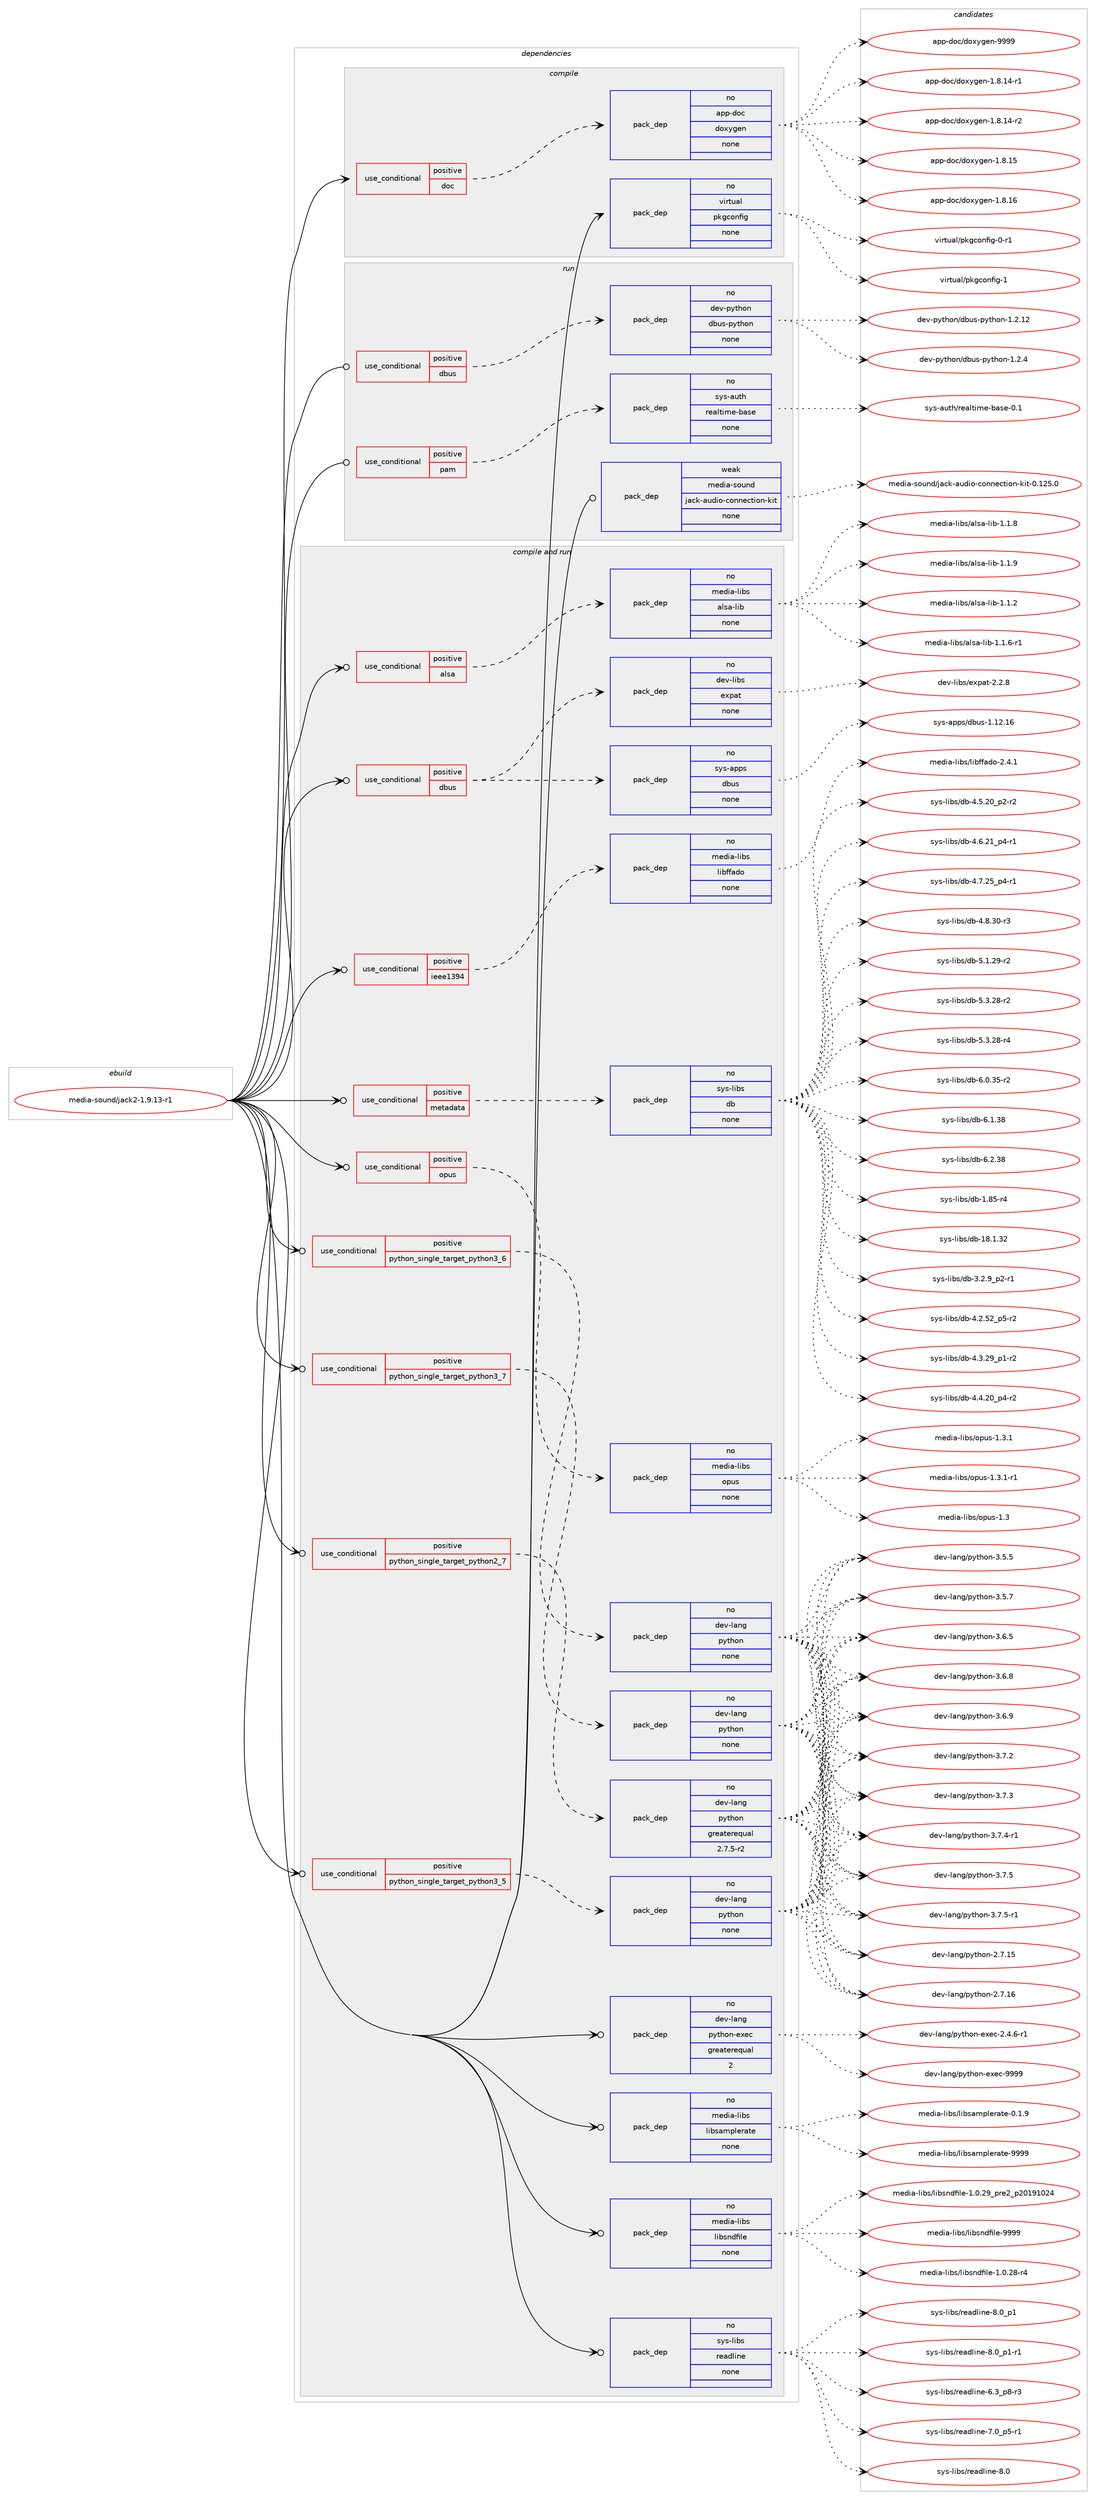 digraph prolog {

# *************
# Graph options
# *************

newrank=true;
concentrate=true;
compound=true;
graph [rankdir=LR,fontname=Helvetica,fontsize=10,ranksep=1.5];#, ranksep=2.5, nodesep=0.2];
edge  [arrowhead=vee];
node  [fontname=Helvetica,fontsize=10];

# **********
# The ebuild
# **********

subgraph cluster_leftcol {
color=gray;
rank=same;
label=<<i>ebuild</i>>;
id [label="media-sound/jack2-1.9.13-r1", color=red, width=4, href="../media-sound/jack2-1.9.13-r1.svg"];
}

# ****************
# The dependencies
# ****************

subgraph cluster_midcol {
color=gray;
label=<<i>dependencies</i>>;
subgraph cluster_compile {
fillcolor="#eeeeee";
style=filled;
label=<<i>compile</i>>;
subgraph cond194120 {
dependency799579 [label=<<TABLE BORDER="0" CELLBORDER="1" CELLSPACING="0" CELLPADDING="4"><TR><TD ROWSPAN="3" CELLPADDING="10">use_conditional</TD></TR><TR><TD>positive</TD></TR><TR><TD>doc</TD></TR></TABLE>>, shape=none, color=red];
subgraph pack591485 {
dependency799580 [label=<<TABLE BORDER="0" CELLBORDER="1" CELLSPACING="0" CELLPADDING="4" WIDTH="220"><TR><TD ROWSPAN="6" CELLPADDING="30">pack_dep</TD></TR><TR><TD WIDTH="110">no</TD></TR><TR><TD>app-doc</TD></TR><TR><TD>doxygen</TD></TR><TR><TD>none</TD></TR><TR><TD></TD></TR></TABLE>>, shape=none, color=blue];
}
dependency799579:e -> dependency799580:w [weight=20,style="dashed",arrowhead="vee"];
}
id:e -> dependency799579:w [weight=20,style="solid",arrowhead="vee"];
subgraph pack591486 {
dependency799581 [label=<<TABLE BORDER="0" CELLBORDER="1" CELLSPACING="0" CELLPADDING="4" WIDTH="220"><TR><TD ROWSPAN="6" CELLPADDING="30">pack_dep</TD></TR><TR><TD WIDTH="110">no</TD></TR><TR><TD>virtual</TD></TR><TR><TD>pkgconfig</TD></TR><TR><TD>none</TD></TR><TR><TD></TD></TR></TABLE>>, shape=none, color=blue];
}
id:e -> dependency799581:w [weight=20,style="solid",arrowhead="vee"];
}
subgraph cluster_compileandrun {
fillcolor="#eeeeee";
style=filled;
label=<<i>compile and run</i>>;
subgraph cond194121 {
dependency799582 [label=<<TABLE BORDER="0" CELLBORDER="1" CELLSPACING="0" CELLPADDING="4"><TR><TD ROWSPAN="3" CELLPADDING="10">use_conditional</TD></TR><TR><TD>positive</TD></TR><TR><TD>alsa</TD></TR></TABLE>>, shape=none, color=red];
subgraph pack591487 {
dependency799583 [label=<<TABLE BORDER="0" CELLBORDER="1" CELLSPACING="0" CELLPADDING="4" WIDTH="220"><TR><TD ROWSPAN="6" CELLPADDING="30">pack_dep</TD></TR><TR><TD WIDTH="110">no</TD></TR><TR><TD>media-libs</TD></TR><TR><TD>alsa-lib</TD></TR><TR><TD>none</TD></TR><TR><TD></TD></TR></TABLE>>, shape=none, color=blue];
}
dependency799582:e -> dependency799583:w [weight=20,style="dashed",arrowhead="vee"];
}
id:e -> dependency799582:w [weight=20,style="solid",arrowhead="odotvee"];
subgraph cond194122 {
dependency799584 [label=<<TABLE BORDER="0" CELLBORDER="1" CELLSPACING="0" CELLPADDING="4"><TR><TD ROWSPAN="3" CELLPADDING="10">use_conditional</TD></TR><TR><TD>positive</TD></TR><TR><TD>dbus</TD></TR></TABLE>>, shape=none, color=red];
subgraph pack591488 {
dependency799585 [label=<<TABLE BORDER="0" CELLBORDER="1" CELLSPACING="0" CELLPADDING="4" WIDTH="220"><TR><TD ROWSPAN="6" CELLPADDING="30">pack_dep</TD></TR><TR><TD WIDTH="110">no</TD></TR><TR><TD>dev-libs</TD></TR><TR><TD>expat</TD></TR><TR><TD>none</TD></TR><TR><TD></TD></TR></TABLE>>, shape=none, color=blue];
}
dependency799584:e -> dependency799585:w [weight=20,style="dashed",arrowhead="vee"];
subgraph pack591489 {
dependency799586 [label=<<TABLE BORDER="0" CELLBORDER="1" CELLSPACING="0" CELLPADDING="4" WIDTH="220"><TR><TD ROWSPAN="6" CELLPADDING="30">pack_dep</TD></TR><TR><TD WIDTH="110">no</TD></TR><TR><TD>sys-apps</TD></TR><TR><TD>dbus</TD></TR><TR><TD>none</TD></TR><TR><TD></TD></TR></TABLE>>, shape=none, color=blue];
}
dependency799584:e -> dependency799586:w [weight=20,style="dashed",arrowhead="vee"];
}
id:e -> dependency799584:w [weight=20,style="solid",arrowhead="odotvee"];
subgraph cond194123 {
dependency799587 [label=<<TABLE BORDER="0" CELLBORDER="1" CELLSPACING="0" CELLPADDING="4"><TR><TD ROWSPAN="3" CELLPADDING="10">use_conditional</TD></TR><TR><TD>positive</TD></TR><TR><TD>ieee1394</TD></TR></TABLE>>, shape=none, color=red];
subgraph pack591490 {
dependency799588 [label=<<TABLE BORDER="0" CELLBORDER="1" CELLSPACING="0" CELLPADDING="4" WIDTH="220"><TR><TD ROWSPAN="6" CELLPADDING="30">pack_dep</TD></TR><TR><TD WIDTH="110">no</TD></TR><TR><TD>media-libs</TD></TR><TR><TD>libffado</TD></TR><TR><TD>none</TD></TR><TR><TD></TD></TR></TABLE>>, shape=none, color=blue];
}
dependency799587:e -> dependency799588:w [weight=20,style="dashed",arrowhead="vee"];
}
id:e -> dependency799587:w [weight=20,style="solid",arrowhead="odotvee"];
subgraph cond194124 {
dependency799589 [label=<<TABLE BORDER="0" CELLBORDER="1" CELLSPACING="0" CELLPADDING="4"><TR><TD ROWSPAN="3" CELLPADDING="10">use_conditional</TD></TR><TR><TD>positive</TD></TR><TR><TD>metadata</TD></TR></TABLE>>, shape=none, color=red];
subgraph pack591491 {
dependency799590 [label=<<TABLE BORDER="0" CELLBORDER="1" CELLSPACING="0" CELLPADDING="4" WIDTH="220"><TR><TD ROWSPAN="6" CELLPADDING="30">pack_dep</TD></TR><TR><TD WIDTH="110">no</TD></TR><TR><TD>sys-libs</TD></TR><TR><TD>db</TD></TR><TR><TD>none</TD></TR><TR><TD></TD></TR></TABLE>>, shape=none, color=blue];
}
dependency799589:e -> dependency799590:w [weight=20,style="dashed",arrowhead="vee"];
}
id:e -> dependency799589:w [weight=20,style="solid",arrowhead="odotvee"];
subgraph cond194125 {
dependency799591 [label=<<TABLE BORDER="0" CELLBORDER="1" CELLSPACING="0" CELLPADDING="4"><TR><TD ROWSPAN="3" CELLPADDING="10">use_conditional</TD></TR><TR><TD>positive</TD></TR><TR><TD>opus</TD></TR></TABLE>>, shape=none, color=red];
subgraph pack591492 {
dependency799592 [label=<<TABLE BORDER="0" CELLBORDER="1" CELLSPACING="0" CELLPADDING="4" WIDTH="220"><TR><TD ROWSPAN="6" CELLPADDING="30">pack_dep</TD></TR><TR><TD WIDTH="110">no</TD></TR><TR><TD>media-libs</TD></TR><TR><TD>opus</TD></TR><TR><TD>none</TD></TR><TR><TD></TD></TR></TABLE>>, shape=none, color=blue];
}
dependency799591:e -> dependency799592:w [weight=20,style="dashed",arrowhead="vee"];
}
id:e -> dependency799591:w [weight=20,style="solid",arrowhead="odotvee"];
subgraph cond194126 {
dependency799593 [label=<<TABLE BORDER="0" CELLBORDER="1" CELLSPACING="0" CELLPADDING="4"><TR><TD ROWSPAN="3" CELLPADDING="10">use_conditional</TD></TR><TR><TD>positive</TD></TR><TR><TD>python_single_target_python2_7</TD></TR></TABLE>>, shape=none, color=red];
subgraph pack591493 {
dependency799594 [label=<<TABLE BORDER="0" CELLBORDER="1" CELLSPACING="0" CELLPADDING="4" WIDTH="220"><TR><TD ROWSPAN="6" CELLPADDING="30">pack_dep</TD></TR><TR><TD WIDTH="110">no</TD></TR><TR><TD>dev-lang</TD></TR><TR><TD>python</TD></TR><TR><TD>greaterequal</TD></TR><TR><TD>2.7.5-r2</TD></TR></TABLE>>, shape=none, color=blue];
}
dependency799593:e -> dependency799594:w [weight=20,style="dashed",arrowhead="vee"];
}
id:e -> dependency799593:w [weight=20,style="solid",arrowhead="odotvee"];
subgraph cond194127 {
dependency799595 [label=<<TABLE BORDER="0" CELLBORDER="1" CELLSPACING="0" CELLPADDING="4"><TR><TD ROWSPAN="3" CELLPADDING="10">use_conditional</TD></TR><TR><TD>positive</TD></TR><TR><TD>python_single_target_python3_5</TD></TR></TABLE>>, shape=none, color=red];
subgraph pack591494 {
dependency799596 [label=<<TABLE BORDER="0" CELLBORDER="1" CELLSPACING="0" CELLPADDING="4" WIDTH="220"><TR><TD ROWSPAN="6" CELLPADDING="30">pack_dep</TD></TR><TR><TD WIDTH="110">no</TD></TR><TR><TD>dev-lang</TD></TR><TR><TD>python</TD></TR><TR><TD>none</TD></TR><TR><TD></TD></TR></TABLE>>, shape=none, color=blue];
}
dependency799595:e -> dependency799596:w [weight=20,style="dashed",arrowhead="vee"];
}
id:e -> dependency799595:w [weight=20,style="solid",arrowhead="odotvee"];
subgraph cond194128 {
dependency799597 [label=<<TABLE BORDER="0" CELLBORDER="1" CELLSPACING="0" CELLPADDING="4"><TR><TD ROWSPAN="3" CELLPADDING="10">use_conditional</TD></TR><TR><TD>positive</TD></TR><TR><TD>python_single_target_python3_6</TD></TR></TABLE>>, shape=none, color=red];
subgraph pack591495 {
dependency799598 [label=<<TABLE BORDER="0" CELLBORDER="1" CELLSPACING="0" CELLPADDING="4" WIDTH="220"><TR><TD ROWSPAN="6" CELLPADDING="30">pack_dep</TD></TR><TR><TD WIDTH="110">no</TD></TR><TR><TD>dev-lang</TD></TR><TR><TD>python</TD></TR><TR><TD>none</TD></TR><TR><TD></TD></TR></TABLE>>, shape=none, color=blue];
}
dependency799597:e -> dependency799598:w [weight=20,style="dashed",arrowhead="vee"];
}
id:e -> dependency799597:w [weight=20,style="solid",arrowhead="odotvee"];
subgraph cond194129 {
dependency799599 [label=<<TABLE BORDER="0" CELLBORDER="1" CELLSPACING="0" CELLPADDING="4"><TR><TD ROWSPAN="3" CELLPADDING="10">use_conditional</TD></TR><TR><TD>positive</TD></TR><TR><TD>python_single_target_python3_7</TD></TR></TABLE>>, shape=none, color=red];
subgraph pack591496 {
dependency799600 [label=<<TABLE BORDER="0" CELLBORDER="1" CELLSPACING="0" CELLPADDING="4" WIDTH="220"><TR><TD ROWSPAN="6" CELLPADDING="30">pack_dep</TD></TR><TR><TD WIDTH="110">no</TD></TR><TR><TD>dev-lang</TD></TR><TR><TD>python</TD></TR><TR><TD>none</TD></TR><TR><TD></TD></TR></TABLE>>, shape=none, color=blue];
}
dependency799599:e -> dependency799600:w [weight=20,style="dashed",arrowhead="vee"];
}
id:e -> dependency799599:w [weight=20,style="solid",arrowhead="odotvee"];
subgraph pack591497 {
dependency799601 [label=<<TABLE BORDER="0" CELLBORDER="1" CELLSPACING="0" CELLPADDING="4" WIDTH="220"><TR><TD ROWSPAN="6" CELLPADDING="30">pack_dep</TD></TR><TR><TD WIDTH="110">no</TD></TR><TR><TD>dev-lang</TD></TR><TR><TD>python-exec</TD></TR><TR><TD>greaterequal</TD></TR><TR><TD>2</TD></TR></TABLE>>, shape=none, color=blue];
}
id:e -> dependency799601:w [weight=20,style="solid",arrowhead="odotvee"];
subgraph pack591498 {
dependency799602 [label=<<TABLE BORDER="0" CELLBORDER="1" CELLSPACING="0" CELLPADDING="4" WIDTH="220"><TR><TD ROWSPAN="6" CELLPADDING="30">pack_dep</TD></TR><TR><TD WIDTH="110">no</TD></TR><TR><TD>media-libs</TD></TR><TR><TD>libsamplerate</TD></TR><TR><TD>none</TD></TR><TR><TD></TD></TR></TABLE>>, shape=none, color=blue];
}
id:e -> dependency799602:w [weight=20,style="solid",arrowhead="odotvee"];
subgraph pack591499 {
dependency799603 [label=<<TABLE BORDER="0" CELLBORDER="1" CELLSPACING="0" CELLPADDING="4" WIDTH="220"><TR><TD ROWSPAN="6" CELLPADDING="30">pack_dep</TD></TR><TR><TD WIDTH="110">no</TD></TR><TR><TD>media-libs</TD></TR><TR><TD>libsndfile</TD></TR><TR><TD>none</TD></TR><TR><TD></TD></TR></TABLE>>, shape=none, color=blue];
}
id:e -> dependency799603:w [weight=20,style="solid",arrowhead="odotvee"];
subgraph pack591500 {
dependency799604 [label=<<TABLE BORDER="0" CELLBORDER="1" CELLSPACING="0" CELLPADDING="4" WIDTH="220"><TR><TD ROWSPAN="6" CELLPADDING="30">pack_dep</TD></TR><TR><TD WIDTH="110">no</TD></TR><TR><TD>sys-libs</TD></TR><TR><TD>readline</TD></TR><TR><TD>none</TD></TR><TR><TD></TD></TR></TABLE>>, shape=none, color=blue];
}
id:e -> dependency799604:w [weight=20,style="solid",arrowhead="odotvee"];
}
subgraph cluster_run {
fillcolor="#eeeeee";
style=filled;
label=<<i>run</i>>;
subgraph cond194130 {
dependency799605 [label=<<TABLE BORDER="0" CELLBORDER="1" CELLSPACING="0" CELLPADDING="4"><TR><TD ROWSPAN="3" CELLPADDING="10">use_conditional</TD></TR><TR><TD>positive</TD></TR><TR><TD>dbus</TD></TR></TABLE>>, shape=none, color=red];
subgraph pack591501 {
dependency799606 [label=<<TABLE BORDER="0" CELLBORDER="1" CELLSPACING="0" CELLPADDING="4" WIDTH="220"><TR><TD ROWSPAN="6" CELLPADDING="30">pack_dep</TD></TR><TR><TD WIDTH="110">no</TD></TR><TR><TD>dev-python</TD></TR><TR><TD>dbus-python</TD></TR><TR><TD>none</TD></TR><TR><TD></TD></TR></TABLE>>, shape=none, color=blue];
}
dependency799605:e -> dependency799606:w [weight=20,style="dashed",arrowhead="vee"];
}
id:e -> dependency799605:w [weight=20,style="solid",arrowhead="odot"];
subgraph cond194131 {
dependency799607 [label=<<TABLE BORDER="0" CELLBORDER="1" CELLSPACING="0" CELLPADDING="4"><TR><TD ROWSPAN="3" CELLPADDING="10">use_conditional</TD></TR><TR><TD>positive</TD></TR><TR><TD>pam</TD></TR></TABLE>>, shape=none, color=red];
subgraph pack591502 {
dependency799608 [label=<<TABLE BORDER="0" CELLBORDER="1" CELLSPACING="0" CELLPADDING="4" WIDTH="220"><TR><TD ROWSPAN="6" CELLPADDING="30">pack_dep</TD></TR><TR><TD WIDTH="110">no</TD></TR><TR><TD>sys-auth</TD></TR><TR><TD>realtime-base</TD></TR><TR><TD>none</TD></TR><TR><TD></TD></TR></TABLE>>, shape=none, color=blue];
}
dependency799607:e -> dependency799608:w [weight=20,style="dashed",arrowhead="vee"];
}
id:e -> dependency799607:w [weight=20,style="solid",arrowhead="odot"];
subgraph pack591503 {
dependency799609 [label=<<TABLE BORDER="0" CELLBORDER="1" CELLSPACING="0" CELLPADDING="4" WIDTH="220"><TR><TD ROWSPAN="6" CELLPADDING="30">pack_dep</TD></TR><TR><TD WIDTH="110">weak</TD></TR><TR><TD>media-sound</TD></TR><TR><TD>jack-audio-connection-kit</TD></TR><TR><TD>none</TD></TR><TR><TD></TD></TR></TABLE>>, shape=none, color=blue];
}
id:e -> dependency799609:w [weight=20,style="solid",arrowhead="odot"];
}
}

# **************
# The candidates
# **************

subgraph cluster_choices {
rank=same;
color=gray;
label=<<i>candidates</i>>;

subgraph choice591485 {
color=black;
nodesep=1;
choice97112112451001119947100111120121103101110454946564649524511449 [label="app-doc/doxygen-1.8.14-r1", color=red, width=4,href="../app-doc/doxygen-1.8.14-r1.svg"];
choice97112112451001119947100111120121103101110454946564649524511450 [label="app-doc/doxygen-1.8.14-r2", color=red, width=4,href="../app-doc/doxygen-1.8.14-r2.svg"];
choice9711211245100111994710011112012110310111045494656464953 [label="app-doc/doxygen-1.8.15", color=red, width=4,href="../app-doc/doxygen-1.8.15.svg"];
choice9711211245100111994710011112012110310111045494656464954 [label="app-doc/doxygen-1.8.16", color=red, width=4,href="../app-doc/doxygen-1.8.16.svg"];
choice971121124510011199471001111201211031011104557575757 [label="app-doc/doxygen-9999", color=red, width=4,href="../app-doc/doxygen-9999.svg"];
dependency799580:e -> choice97112112451001119947100111120121103101110454946564649524511449:w [style=dotted,weight="100"];
dependency799580:e -> choice97112112451001119947100111120121103101110454946564649524511450:w [style=dotted,weight="100"];
dependency799580:e -> choice9711211245100111994710011112012110310111045494656464953:w [style=dotted,weight="100"];
dependency799580:e -> choice9711211245100111994710011112012110310111045494656464954:w [style=dotted,weight="100"];
dependency799580:e -> choice971121124510011199471001111201211031011104557575757:w [style=dotted,weight="100"];
}
subgraph choice591486 {
color=black;
nodesep=1;
choice11810511411611797108471121071039911111010210510345484511449 [label="virtual/pkgconfig-0-r1", color=red, width=4,href="../virtual/pkgconfig-0-r1.svg"];
choice1181051141161179710847112107103991111101021051034549 [label="virtual/pkgconfig-1", color=red, width=4,href="../virtual/pkgconfig-1.svg"];
dependency799581:e -> choice11810511411611797108471121071039911111010210510345484511449:w [style=dotted,weight="100"];
dependency799581:e -> choice1181051141161179710847112107103991111101021051034549:w [style=dotted,weight="100"];
}
subgraph choice591487 {
color=black;
nodesep=1;
choice1091011001059745108105981154797108115974510810598454946494650 [label="media-libs/alsa-lib-1.1.2", color=red, width=4,href="../media-libs/alsa-lib-1.1.2.svg"];
choice10910110010597451081059811547971081159745108105984549464946544511449 [label="media-libs/alsa-lib-1.1.6-r1", color=red, width=4,href="../media-libs/alsa-lib-1.1.6-r1.svg"];
choice1091011001059745108105981154797108115974510810598454946494656 [label="media-libs/alsa-lib-1.1.8", color=red, width=4,href="../media-libs/alsa-lib-1.1.8.svg"];
choice1091011001059745108105981154797108115974510810598454946494657 [label="media-libs/alsa-lib-1.1.9", color=red, width=4,href="../media-libs/alsa-lib-1.1.9.svg"];
dependency799583:e -> choice1091011001059745108105981154797108115974510810598454946494650:w [style=dotted,weight="100"];
dependency799583:e -> choice10910110010597451081059811547971081159745108105984549464946544511449:w [style=dotted,weight="100"];
dependency799583:e -> choice1091011001059745108105981154797108115974510810598454946494656:w [style=dotted,weight="100"];
dependency799583:e -> choice1091011001059745108105981154797108115974510810598454946494657:w [style=dotted,weight="100"];
}
subgraph choice591488 {
color=black;
nodesep=1;
choice10010111845108105981154710112011297116455046504656 [label="dev-libs/expat-2.2.8", color=red, width=4,href="../dev-libs/expat-2.2.8.svg"];
dependency799585:e -> choice10010111845108105981154710112011297116455046504656:w [style=dotted,weight="100"];
}
subgraph choice591489 {
color=black;
nodesep=1;
choice115121115459711211211547100981171154549464950464954 [label="sys-apps/dbus-1.12.16", color=red, width=4,href="../sys-apps/dbus-1.12.16.svg"];
dependency799586:e -> choice115121115459711211211547100981171154549464950464954:w [style=dotted,weight="100"];
}
subgraph choice591490 {
color=black;
nodesep=1;
choice109101100105974510810598115471081059810210297100111455046524649 [label="media-libs/libffado-2.4.1", color=red, width=4,href="../media-libs/libffado-2.4.1.svg"];
dependency799588:e -> choice109101100105974510810598115471081059810210297100111455046524649:w [style=dotted,weight="100"];
}
subgraph choice591491 {
color=black;
nodesep=1;
choice1151211154510810598115471009845494656534511452 [label="sys-libs/db-1.85-r4", color=red, width=4,href="../sys-libs/db-1.85-r4.svg"];
choice115121115451081059811547100984549564649465150 [label="sys-libs/db-18.1.32", color=red, width=4,href="../sys-libs/db-18.1.32.svg"];
choice1151211154510810598115471009845514650465795112504511449 [label="sys-libs/db-3.2.9_p2-r1", color=red, width=4,href="../sys-libs/db-3.2.9_p2-r1.svg"];
choice115121115451081059811547100984552465046535095112534511450 [label="sys-libs/db-4.2.52_p5-r2", color=red, width=4,href="../sys-libs/db-4.2.52_p5-r2.svg"];
choice115121115451081059811547100984552465146505795112494511450 [label="sys-libs/db-4.3.29_p1-r2", color=red, width=4,href="../sys-libs/db-4.3.29_p1-r2.svg"];
choice115121115451081059811547100984552465246504895112524511450 [label="sys-libs/db-4.4.20_p4-r2", color=red, width=4,href="../sys-libs/db-4.4.20_p4-r2.svg"];
choice115121115451081059811547100984552465346504895112504511450 [label="sys-libs/db-4.5.20_p2-r2", color=red, width=4,href="../sys-libs/db-4.5.20_p2-r2.svg"];
choice115121115451081059811547100984552465446504995112524511449 [label="sys-libs/db-4.6.21_p4-r1", color=red, width=4,href="../sys-libs/db-4.6.21_p4-r1.svg"];
choice115121115451081059811547100984552465546505395112524511449 [label="sys-libs/db-4.7.25_p4-r1", color=red, width=4,href="../sys-libs/db-4.7.25_p4-r1.svg"];
choice11512111545108105981154710098455246564651484511451 [label="sys-libs/db-4.8.30-r3", color=red, width=4,href="../sys-libs/db-4.8.30-r3.svg"];
choice11512111545108105981154710098455346494650574511450 [label="sys-libs/db-5.1.29-r2", color=red, width=4,href="../sys-libs/db-5.1.29-r2.svg"];
choice11512111545108105981154710098455346514650564511450 [label="sys-libs/db-5.3.28-r2", color=red, width=4,href="../sys-libs/db-5.3.28-r2.svg"];
choice11512111545108105981154710098455346514650564511452 [label="sys-libs/db-5.3.28-r4", color=red, width=4,href="../sys-libs/db-5.3.28-r4.svg"];
choice11512111545108105981154710098455446484651534511450 [label="sys-libs/db-6.0.35-r2", color=red, width=4,href="../sys-libs/db-6.0.35-r2.svg"];
choice1151211154510810598115471009845544649465156 [label="sys-libs/db-6.1.38", color=red, width=4,href="../sys-libs/db-6.1.38.svg"];
choice1151211154510810598115471009845544650465156 [label="sys-libs/db-6.2.38", color=red, width=4,href="../sys-libs/db-6.2.38.svg"];
dependency799590:e -> choice1151211154510810598115471009845494656534511452:w [style=dotted,weight="100"];
dependency799590:e -> choice115121115451081059811547100984549564649465150:w [style=dotted,weight="100"];
dependency799590:e -> choice1151211154510810598115471009845514650465795112504511449:w [style=dotted,weight="100"];
dependency799590:e -> choice115121115451081059811547100984552465046535095112534511450:w [style=dotted,weight="100"];
dependency799590:e -> choice115121115451081059811547100984552465146505795112494511450:w [style=dotted,weight="100"];
dependency799590:e -> choice115121115451081059811547100984552465246504895112524511450:w [style=dotted,weight="100"];
dependency799590:e -> choice115121115451081059811547100984552465346504895112504511450:w [style=dotted,weight="100"];
dependency799590:e -> choice115121115451081059811547100984552465446504995112524511449:w [style=dotted,weight="100"];
dependency799590:e -> choice115121115451081059811547100984552465546505395112524511449:w [style=dotted,weight="100"];
dependency799590:e -> choice11512111545108105981154710098455246564651484511451:w [style=dotted,weight="100"];
dependency799590:e -> choice11512111545108105981154710098455346494650574511450:w [style=dotted,weight="100"];
dependency799590:e -> choice11512111545108105981154710098455346514650564511450:w [style=dotted,weight="100"];
dependency799590:e -> choice11512111545108105981154710098455346514650564511452:w [style=dotted,weight="100"];
dependency799590:e -> choice11512111545108105981154710098455446484651534511450:w [style=dotted,weight="100"];
dependency799590:e -> choice1151211154510810598115471009845544649465156:w [style=dotted,weight="100"];
dependency799590:e -> choice1151211154510810598115471009845544650465156:w [style=dotted,weight="100"];
}
subgraph choice591492 {
color=black;
nodesep=1;
choice1091011001059745108105981154711111211711545494651 [label="media-libs/opus-1.3", color=red, width=4,href="../media-libs/opus-1.3.svg"];
choice10910110010597451081059811547111112117115454946514649 [label="media-libs/opus-1.3.1", color=red, width=4,href="../media-libs/opus-1.3.1.svg"];
choice109101100105974510810598115471111121171154549465146494511449 [label="media-libs/opus-1.3.1-r1", color=red, width=4,href="../media-libs/opus-1.3.1-r1.svg"];
dependency799592:e -> choice1091011001059745108105981154711111211711545494651:w [style=dotted,weight="100"];
dependency799592:e -> choice10910110010597451081059811547111112117115454946514649:w [style=dotted,weight="100"];
dependency799592:e -> choice109101100105974510810598115471111121171154549465146494511449:w [style=dotted,weight="100"];
}
subgraph choice591493 {
color=black;
nodesep=1;
choice10010111845108971101034711212111610411111045504655464953 [label="dev-lang/python-2.7.15", color=red, width=4,href="../dev-lang/python-2.7.15.svg"];
choice10010111845108971101034711212111610411111045504655464954 [label="dev-lang/python-2.7.16", color=red, width=4,href="../dev-lang/python-2.7.16.svg"];
choice100101118451089711010347112121116104111110455146534653 [label="dev-lang/python-3.5.5", color=red, width=4,href="../dev-lang/python-3.5.5.svg"];
choice100101118451089711010347112121116104111110455146534655 [label="dev-lang/python-3.5.7", color=red, width=4,href="../dev-lang/python-3.5.7.svg"];
choice100101118451089711010347112121116104111110455146544653 [label="dev-lang/python-3.6.5", color=red, width=4,href="../dev-lang/python-3.6.5.svg"];
choice100101118451089711010347112121116104111110455146544656 [label="dev-lang/python-3.6.8", color=red, width=4,href="../dev-lang/python-3.6.8.svg"];
choice100101118451089711010347112121116104111110455146544657 [label="dev-lang/python-3.6.9", color=red, width=4,href="../dev-lang/python-3.6.9.svg"];
choice100101118451089711010347112121116104111110455146554650 [label="dev-lang/python-3.7.2", color=red, width=4,href="../dev-lang/python-3.7.2.svg"];
choice100101118451089711010347112121116104111110455146554651 [label="dev-lang/python-3.7.3", color=red, width=4,href="../dev-lang/python-3.7.3.svg"];
choice1001011184510897110103471121211161041111104551465546524511449 [label="dev-lang/python-3.7.4-r1", color=red, width=4,href="../dev-lang/python-3.7.4-r1.svg"];
choice100101118451089711010347112121116104111110455146554653 [label="dev-lang/python-3.7.5", color=red, width=4,href="../dev-lang/python-3.7.5.svg"];
choice1001011184510897110103471121211161041111104551465546534511449 [label="dev-lang/python-3.7.5-r1", color=red, width=4,href="../dev-lang/python-3.7.5-r1.svg"];
dependency799594:e -> choice10010111845108971101034711212111610411111045504655464953:w [style=dotted,weight="100"];
dependency799594:e -> choice10010111845108971101034711212111610411111045504655464954:w [style=dotted,weight="100"];
dependency799594:e -> choice100101118451089711010347112121116104111110455146534653:w [style=dotted,weight="100"];
dependency799594:e -> choice100101118451089711010347112121116104111110455146534655:w [style=dotted,weight="100"];
dependency799594:e -> choice100101118451089711010347112121116104111110455146544653:w [style=dotted,weight="100"];
dependency799594:e -> choice100101118451089711010347112121116104111110455146544656:w [style=dotted,weight="100"];
dependency799594:e -> choice100101118451089711010347112121116104111110455146544657:w [style=dotted,weight="100"];
dependency799594:e -> choice100101118451089711010347112121116104111110455146554650:w [style=dotted,weight="100"];
dependency799594:e -> choice100101118451089711010347112121116104111110455146554651:w [style=dotted,weight="100"];
dependency799594:e -> choice1001011184510897110103471121211161041111104551465546524511449:w [style=dotted,weight="100"];
dependency799594:e -> choice100101118451089711010347112121116104111110455146554653:w [style=dotted,weight="100"];
dependency799594:e -> choice1001011184510897110103471121211161041111104551465546534511449:w [style=dotted,weight="100"];
}
subgraph choice591494 {
color=black;
nodesep=1;
choice10010111845108971101034711212111610411111045504655464953 [label="dev-lang/python-2.7.15", color=red, width=4,href="../dev-lang/python-2.7.15.svg"];
choice10010111845108971101034711212111610411111045504655464954 [label="dev-lang/python-2.7.16", color=red, width=4,href="../dev-lang/python-2.7.16.svg"];
choice100101118451089711010347112121116104111110455146534653 [label="dev-lang/python-3.5.5", color=red, width=4,href="../dev-lang/python-3.5.5.svg"];
choice100101118451089711010347112121116104111110455146534655 [label="dev-lang/python-3.5.7", color=red, width=4,href="../dev-lang/python-3.5.7.svg"];
choice100101118451089711010347112121116104111110455146544653 [label="dev-lang/python-3.6.5", color=red, width=4,href="../dev-lang/python-3.6.5.svg"];
choice100101118451089711010347112121116104111110455146544656 [label="dev-lang/python-3.6.8", color=red, width=4,href="../dev-lang/python-3.6.8.svg"];
choice100101118451089711010347112121116104111110455146544657 [label="dev-lang/python-3.6.9", color=red, width=4,href="../dev-lang/python-3.6.9.svg"];
choice100101118451089711010347112121116104111110455146554650 [label="dev-lang/python-3.7.2", color=red, width=4,href="../dev-lang/python-3.7.2.svg"];
choice100101118451089711010347112121116104111110455146554651 [label="dev-lang/python-3.7.3", color=red, width=4,href="../dev-lang/python-3.7.3.svg"];
choice1001011184510897110103471121211161041111104551465546524511449 [label="dev-lang/python-3.7.4-r1", color=red, width=4,href="../dev-lang/python-3.7.4-r1.svg"];
choice100101118451089711010347112121116104111110455146554653 [label="dev-lang/python-3.7.5", color=red, width=4,href="../dev-lang/python-3.7.5.svg"];
choice1001011184510897110103471121211161041111104551465546534511449 [label="dev-lang/python-3.7.5-r1", color=red, width=4,href="../dev-lang/python-3.7.5-r1.svg"];
dependency799596:e -> choice10010111845108971101034711212111610411111045504655464953:w [style=dotted,weight="100"];
dependency799596:e -> choice10010111845108971101034711212111610411111045504655464954:w [style=dotted,weight="100"];
dependency799596:e -> choice100101118451089711010347112121116104111110455146534653:w [style=dotted,weight="100"];
dependency799596:e -> choice100101118451089711010347112121116104111110455146534655:w [style=dotted,weight="100"];
dependency799596:e -> choice100101118451089711010347112121116104111110455146544653:w [style=dotted,weight="100"];
dependency799596:e -> choice100101118451089711010347112121116104111110455146544656:w [style=dotted,weight="100"];
dependency799596:e -> choice100101118451089711010347112121116104111110455146544657:w [style=dotted,weight="100"];
dependency799596:e -> choice100101118451089711010347112121116104111110455146554650:w [style=dotted,weight="100"];
dependency799596:e -> choice100101118451089711010347112121116104111110455146554651:w [style=dotted,weight="100"];
dependency799596:e -> choice1001011184510897110103471121211161041111104551465546524511449:w [style=dotted,weight="100"];
dependency799596:e -> choice100101118451089711010347112121116104111110455146554653:w [style=dotted,weight="100"];
dependency799596:e -> choice1001011184510897110103471121211161041111104551465546534511449:w [style=dotted,weight="100"];
}
subgraph choice591495 {
color=black;
nodesep=1;
choice10010111845108971101034711212111610411111045504655464953 [label="dev-lang/python-2.7.15", color=red, width=4,href="../dev-lang/python-2.7.15.svg"];
choice10010111845108971101034711212111610411111045504655464954 [label="dev-lang/python-2.7.16", color=red, width=4,href="../dev-lang/python-2.7.16.svg"];
choice100101118451089711010347112121116104111110455146534653 [label="dev-lang/python-3.5.5", color=red, width=4,href="../dev-lang/python-3.5.5.svg"];
choice100101118451089711010347112121116104111110455146534655 [label="dev-lang/python-3.5.7", color=red, width=4,href="../dev-lang/python-3.5.7.svg"];
choice100101118451089711010347112121116104111110455146544653 [label="dev-lang/python-3.6.5", color=red, width=4,href="../dev-lang/python-3.6.5.svg"];
choice100101118451089711010347112121116104111110455146544656 [label="dev-lang/python-3.6.8", color=red, width=4,href="../dev-lang/python-3.6.8.svg"];
choice100101118451089711010347112121116104111110455146544657 [label="dev-lang/python-3.6.9", color=red, width=4,href="../dev-lang/python-3.6.9.svg"];
choice100101118451089711010347112121116104111110455146554650 [label="dev-lang/python-3.7.2", color=red, width=4,href="../dev-lang/python-3.7.2.svg"];
choice100101118451089711010347112121116104111110455146554651 [label="dev-lang/python-3.7.3", color=red, width=4,href="../dev-lang/python-3.7.3.svg"];
choice1001011184510897110103471121211161041111104551465546524511449 [label="dev-lang/python-3.7.4-r1", color=red, width=4,href="../dev-lang/python-3.7.4-r1.svg"];
choice100101118451089711010347112121116104111110455146554653 [label="dev-lang/python-3.7.5", color=red, width=4,href="../dev-lang/python-3.7.5.svg"];
choice1001011184510897110103471121211161041111104551465546534511449 [label="dev-lang/python-3.7.5-r1", color=red, width=4,href="../dev-lang/python-3.7.5-r1.svg"];
dependency799598:e -> choice10010111845108971101034711212111610411111045504655464953:w [style=dotted,weight="100"];
dependency799598:e -> choice10010111845108971101034711212111610411111045504655464954:w [style=dotted,weight="100"];
dependency799598:e -> choice100101118451089711010347112121116104111110455146534653:w [style=dotted,weight="100"];
dependency799598:e -> choice100101118451089711010347112121116104111110455146534655:w [style=dotted,weight="100"];
dependency799598:e -> choice100101118451089711010347112121116104111110455146544653:w [style=dotted,weight="100"];
dependency799598:e -> choice100101118451089711010347112121116104111110455146544656:w [style=dotted,weight="100"];
dependency799598:e -> choice100101118451089711010347112121116104111110455146544657:w [style=dotted,weight="100"];
dependency799598:e -> choice100101118451089711010347112121116104111110455146554650:w [style=dotted,weight="100"];
dependency799598:e -> choice100101118451089711010347112121116104111110455146554651:w [style=dotted,weight="100"];
dependency799598:e -> choice1001011184510897110103471121211161041111104551465546524511449:w [style=dotted,weight="100"];
dependency799598:e -> choice100101118451089711010347112121116104111110455146554653:w [style=dotted,weight="100"];
dependency799598:e -> choice1001011184510897110103471121211161041111104551465546534511449:w [style=dotted,weight="100"];
}
subgraph choice591496 {
color=black;
nodesep=1;
choice10010111845108971101034711212111610411111045504655464953 [label="dev-lang/python-2.7.15", color=red, width=4,href="../dev-lang/python-2.7.15.svg"];
choice10010111845108971101034711212111610411111045504655464954 [label="dev-lang/python-2.7.16", color=red, width=4,href="../dev-lang/python-2.7.16.svg"];
choice100101118451089711010347112121116104111110455146534653 [label="dev-lang/python-3.5.5", color=red, width=4,href="../dev-lang/python-3.5.5.svg"];
choice100101118451089711010347112121116104111110455146534655 [label="dev-lang/python-3.5.7", color=red, width=4,href="../dev-lang/python-3.5.7.svg"];
choice100101118451089711010347112121116104111110455146544653 [label="dev-lang/python-3.6.5", color=red, width=4,href="../dev-lang/python-3.6.5.svg"];
choice100101118451089711010347112121116104111110455146544656 [label="dev-lang/python-3.6.8", color=red, width=4,href="../dev-lang/python-3.6.8.svg"];
choice100101118451089711010347112121116104111110455146544657 [label="dev-lang/python-3.6.9", color=red, width=4,href="../dev-lang/python-3.6.9.svg"];
choice100101118451089711010347112121116104111110455146554650 [label="dev-lang/python-3.7.2", color=red, width=4,href="../dev-lang/python-3.7.2.svg"];
choice100101118451089711010347112121116104111110455146554651 [label="dev-lang/python-3.7.3", color=red, width=4,href="../dev-lang/python-3.7.3.svg"];
choice1001011184510897110103471121211161041111104551465546524511449 [label="dev-lang/python-3.7.4-r1", color=red, width=4,href="../dev-lang/python-3.7.4-r1.svg"];
choice100101118451089711010347112121116104111110455146554653 [label="dev-lang/python-3.7.5", color=red, width=4,href="../dev-lang/python-3.7.5.svg"];
choice1001011184510897110103471121211161041111104551465546534511449 [label="dev-lang/python-3.7.5-r1", color=red, width=4,href="../dev-lang/python-3.7.5-r1.svg"];
dependency799600:e -> choice10010111845108971101034711212111610411111045504655464953:w [style=dotted,weight="100"];
dependency799600:e -> choice10010111845108971101034711212111610411111045504655464954:w [style=dotted,weight="100"];
dependency799600:e -> choice100101118451089711010347112121116104111110455146534653:w [style=dotted,weight="100"];
dependency799600:e -> choice100101118451089711010347112121116104111110455146534655:w [style=dotted,weight="100"];
dependency799600:e -> choice100101118451089711010347112121116104111110455146544653:w [style=dotted,weight="100"];
dependency799600:e -> choice100101118451089711010347112121116104111110455146544656:w [style=dotted,weight="100"];
dependency799600:e -> choice100101118451089711010347112121116104111110455146544657:w [style=dotted,weight="100"];
dependency799600:e -> choice100101118451089711010347112121116104111110455146554650:w [style=dotted,weight="100"];
dependency799600:e -> choice100101118451089711010347112121116104111110455146554651:w [style=dotted,weight="100"];
dependency799600:e -> choice1001011184510897110103471121211161041111104551465546524511449:w [style=dotted,weight="100"];
dependency799600:e -> choice100101118451089711010347112121116104111110455146554653:w [style=dotted,weight="100"];
dependency799600:e -> choice1001011184510897110103471121211161041111104551465546534511449:w [style=dotted,weight="100"];
}
subgraph choice591497 {
color=black;
nodesep=1;
choice10010111845108971101034711212111610411111045101120101994550465246544511449 [label="dev-lang/python-exec-2.4.6-r1", color=red, width=4,href="../dev-lang/python-exec-2.4.6-r1.svg"];
choice10010111845108971101034711212111610411111045101120101994557575757 [label="dev-lang/python-exec-9999", color=red, width=4,href="../dev-lang/python-exec-9999.svg"];
dependency799601:e -> choice10010111845108971101034711212111610411111045101120101994550465246544511449:w [style=dotted,weight="100"];
dependency799601:e -> choice10010111845108971101034711212111610411111045101120101994557575757:w [style=dotted,weight="100"];
}
subgraph choice591498 {
color=black;
nodesep=1;
choice10910110010597451081059811547108105981159710911210810111497116101454846494657 [label="media-libs/libsamplerate-0.1.9", color=red, width=4,href="../media-libs/libsamplerate-0.1.9.svg"];
choice109101100105974510810598115471081059811597109112108101114971161014557575757 [label="media-libs/libsamplerate-9999", color=red, width=4,href="../media-libs/libsamplerate-9999.svg"];
dependency799602:e -> choice10910110010597451081059811547108105981159710911210810111497116101454846494657:w [style=dotted,weight="100"];
dependency799602:e -> choice109101100105974510810598115471081059811597109112108101114971161014557575757:w [style=dotted,weight="100"];
}
subgraph choice591499 {
color=black;
nodesep=1;
choice1091011001059745108105981154710810598115110100102105108101454946484650564511452 [label="media-libs/libsndfile-1.0.28-r4", color=red, width=4,href="../media-libs/libsndfile-1.0.28-r4.svg"];
choice1091011001059745108105981154710810598115110100102105108101454946484650579511211410150951125048495749485052 [label="media-libs/libsndfile-1.0.29_pre2_p20191024", color=red, width=4,href="../media-libs/libsndfile-1.0.29_pre2_p20191024.svg"];
choice10910110010597451081059811547108105981151101001021051081014557575757 [label="media-libs/libsndfile-9999", color=red, width=4,href="../media-libs/libsndfile-9999.svg"];
dependency799603:e -> choice1091011001059745108105981154710810598115110100102105108101454946484650564511452:w [style=dotted,weight="100"];
dependency799603:e -> choice1091011001059745108105981154710810598115110100102105108101454946484650579511211410150951125048495749485052:w [style=dotted,weight="100"];
dependency799603:e -> choice10910110010597451081059811547108105981151101001021051081014557575757:w [style=dotted,weight="100"];
}
subgraph choice591500 {
color=black;
nodesep=1;
choice115121115451081059811547114101971001081051101014554465195112564511451 [label="sys-libs/readline-6.3_p8-r3", color=red, width=4,href="../sys-libs/readline-6.3_p8-r3.svg"];
choice115121115451081059811547114101971001081051101014555464895112534511449 [label="sys-libs/readline-7.0_p5-r1", color=red, width=4,href="../sys-libs/readline-7.0_p5-r1.svg"];
choice1151211154510810598115471141019710010810511010145564648 [label="sys-libs/readline-8.0", color=red, width=4,href="../sys-libs/readline-8.0.svg"];
choice11512111545108105981154711410197100108105110101455646489511249 [label="sys-libs/readline-8.0_p1", color=red, width=4,href="../sys-libs/readline-8.0_p1.svg"];
choice115121115451081059811547114101971001081051101014556464895112494511449 [label="sys-libs/readline-8.0_p1-r1", color=red, width=4,href="../sys-libs/readline-8.0_p1-r1.svg"];
dependency799604:e -> choice115121115451081059811547114101971001081051101014554465195112564511451:w [style=dotted,weight="100"];
dependency799604:e -> choice115121115451081059811547114101971001081051101014555464895112534511449:w [style=dotted,weight="100"];
dependency799604:e -> choice1151211154510810598115471141019710010810511010145564648:w [style=dotted,weight="100"];
dependency799604:e -> choice11512111545108105981154711410197100108105110101455646489511249:w [style=dotted,weight="100"];
dependency799604:e -> choice115121115451081059811547114101971001081051101014556464895112494511449:w [style=dotted,weight="100"];
}
subgraph choice591501 {
color=black;
nodesep=1;
choice1001011184511212111610411111047100981171154511212111610411111045494650464950 [label="dev-python/dbus-python-1.2.12", color=red, width=4,href="../dev-python/dbus-python-1.2.12.svg"];
choice10010111845112121116104111110471009811711545112121116104111110454946504652 [label="dev-python/dbus-python-1.2.4", color=red, width=4,href="../dev-python/dbus-python-1.2.4.svg"];
dependency799606:e -> choice1001011184511212111610411111047100981171154511212111610411111045494650464950:w [style=dotted,weight="100"];
dependency799606:e -> choice10010111845112121116104111110471009811711545112121116104111110454946504652:w [style=dotted,weight="100"];
}
subgraph choice591502 {
color=black;
nodesep=1;
choice1151211154597117116104471141019710811610510910145989711510145484649 [label="sys-auth/realtime-base-0.1", color=red, width=4,href="../sys-auth/realtime-base-0.1.svg"];
dependency799608:e -> choice1151211154597117116104471141019710811610510910145989711510145484649:w [style=dotted,weight="100"];
}
subgraph choice591503 {
color=black;
nodesep=1;
choice10910110010597451151111171101004710697991074597117100105111459911111011010199116105111110451071051164548464950534648 [label="media-sound/jack-audio-connection-kit-0.125.0", color=red, width=4,href="../media-sound/jack-audio-connection-kit-0.125.0.svg"];
dependency799609:e -> choice10910110010597451151111171101004710697991074597117100105111459911111011010199116105111110451071051164548464950534648:w [style=dotted,weight="100"];
}
}

}

